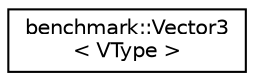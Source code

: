 digraph "Graphical Class Hierarchy"
{
  edge [fontname="Helvetica",fontsize="10",labelfontname="Helvetica",labelfontsize="10"];
  node [fontname="Helvetica",fontsize="10",shape=record];
  rankdir="LR";
  Node0 [label="benchmark::Vector3\l\< VType \>",height=0.2,width=0.4,color="black", fillcolor="white", style="filled",URL="$classbenchmark_1_1_vector3.html"];
}
